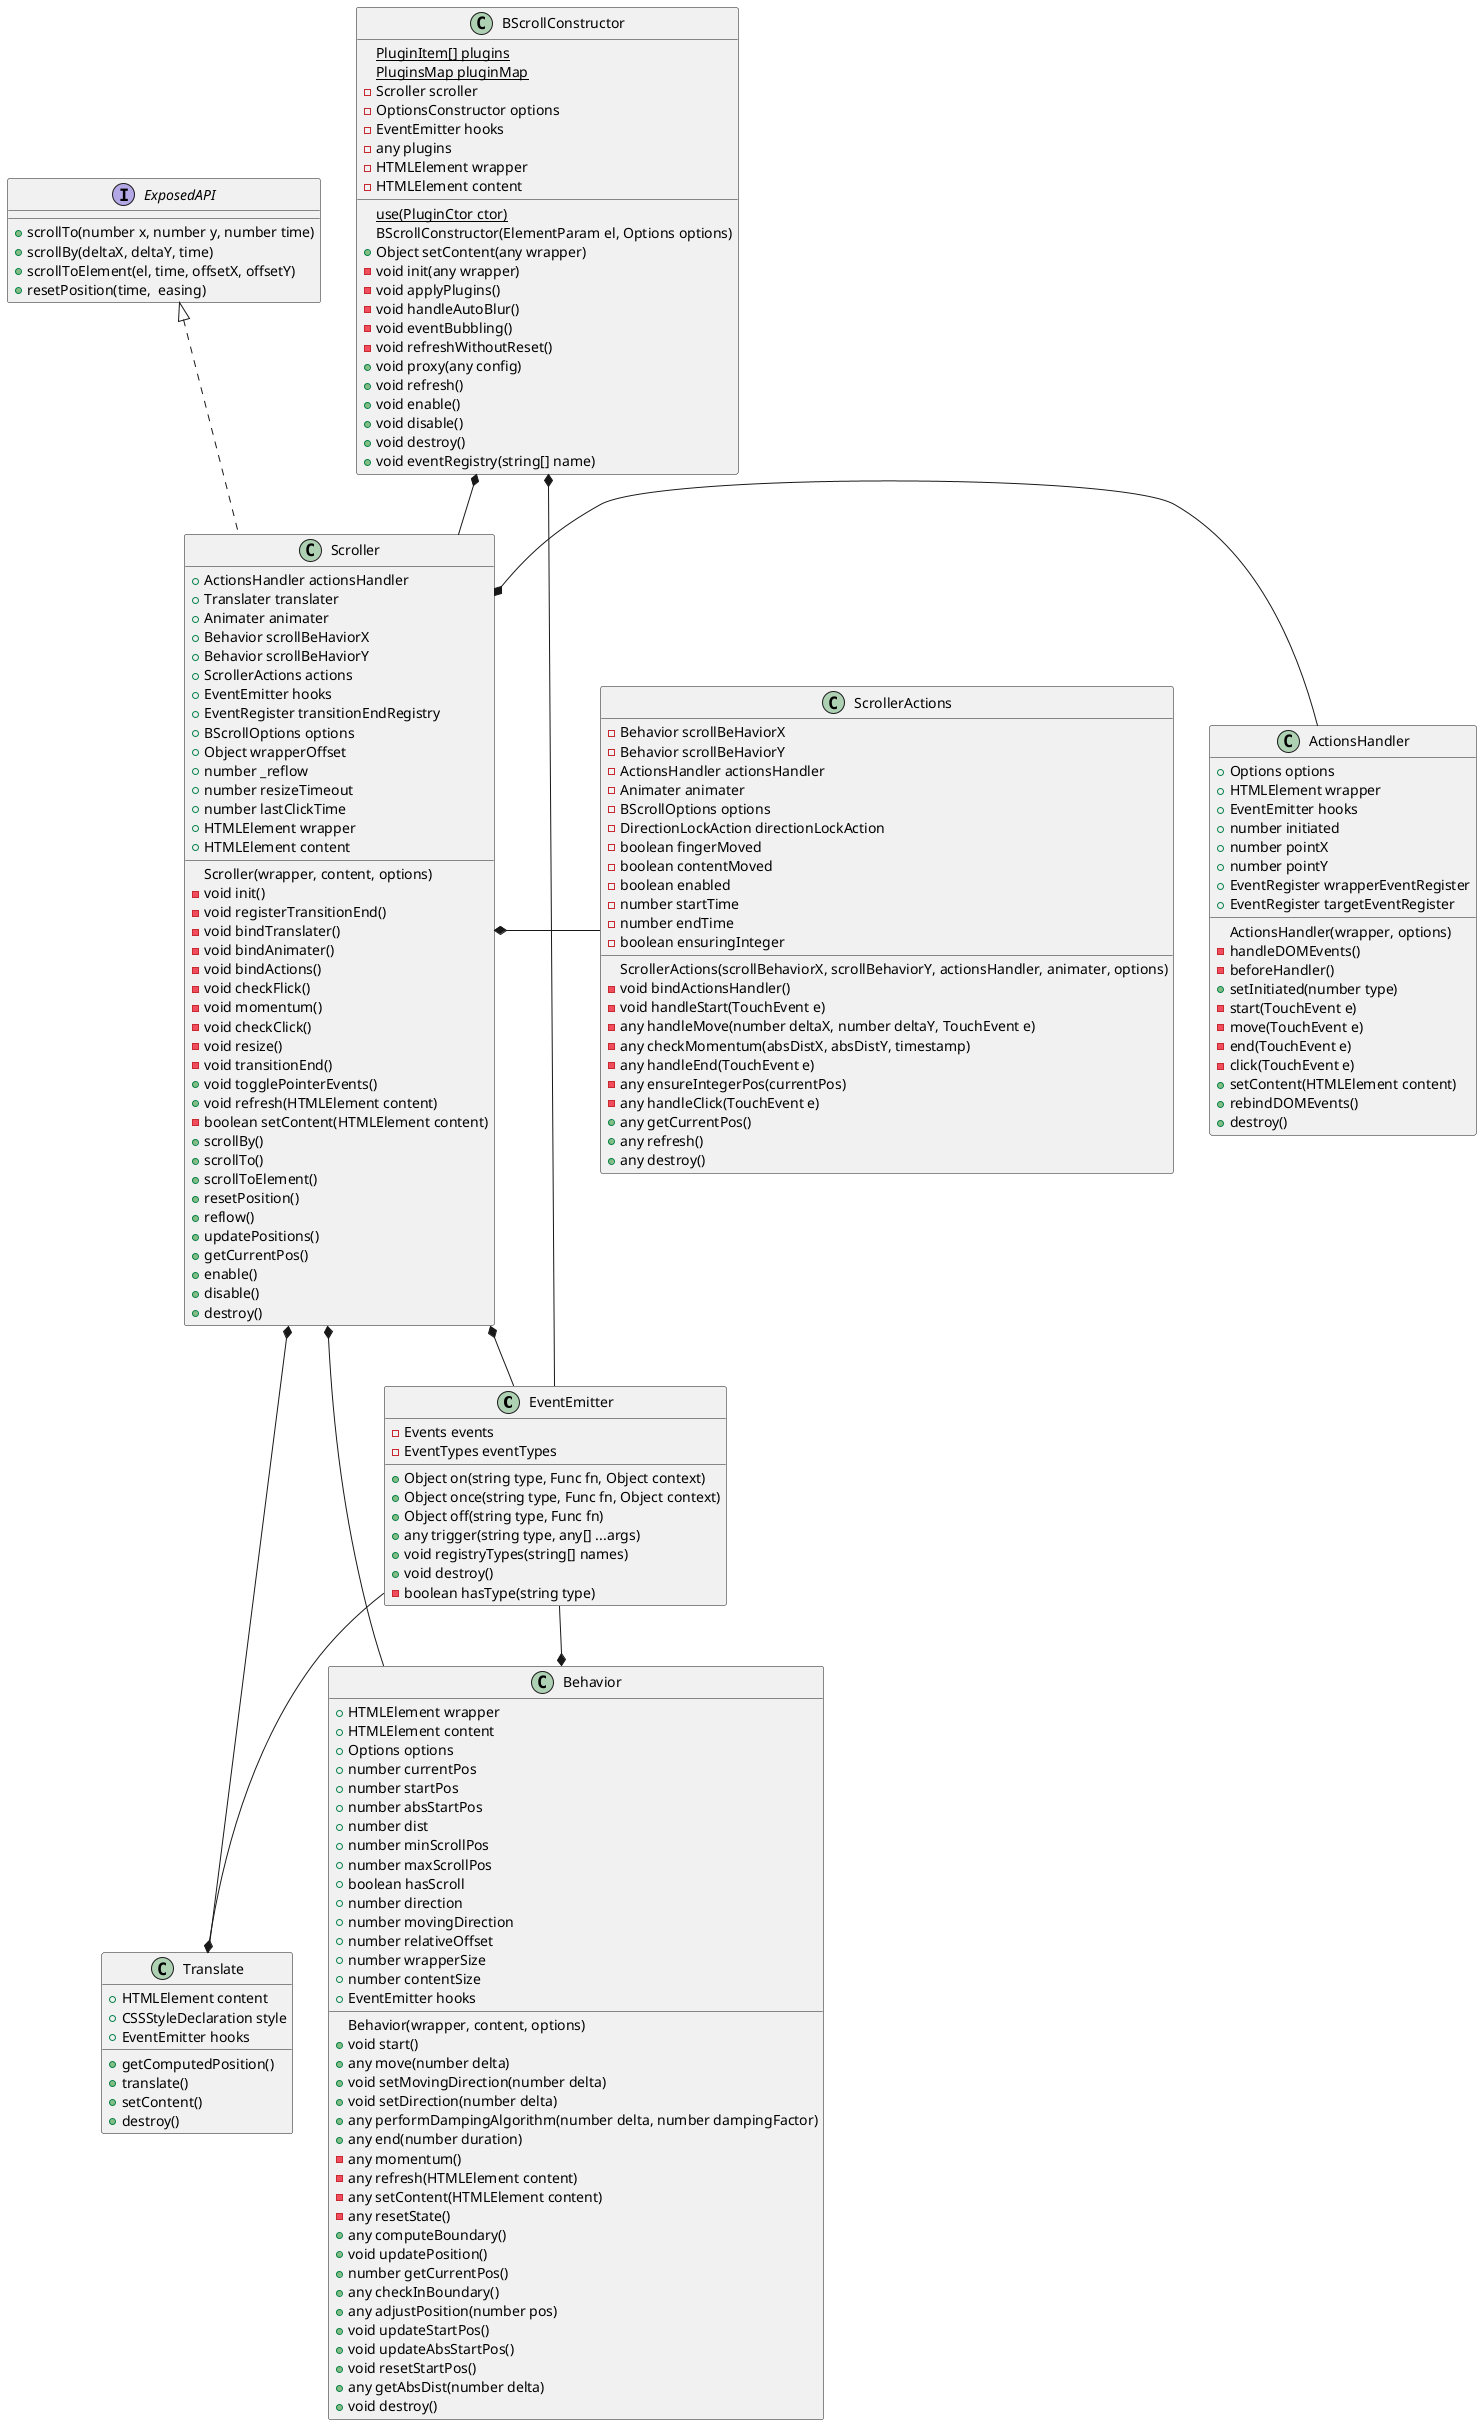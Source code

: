 @startuml BSwiper
    class EventEmitter {
        - Events events
        - EventTypes eventTypes
        + Object on(string type, Func fn, Object context)
        + Object once(string type, Func fn, Object context)
        + Object off(string type, Func fn)
        + any trigger(string type, any[] ...args)
        + void registryTypes(string[] names)
        + void destroy()
        - boolean hasType(string type)
    }
    class Behavior {
        + HTMLElement wrapper
        + HTMLElement content
        + Options options
        + number currentPos
        + number startPos
        + number absStartPos
        + number dist
        + number minScrollPos
        + number maxScrollPos
        + boolean hasScroll
        + number direction
        + number movingDirection
        + number relativeOffset
        + number wrapperSize
        + number contentSize
        + EventEmitter hooks
        Behavior(wrapper, content, options)
        + void start()
        + any move(number delta)
        + void setMovingDirection(number delta)
        + void setDirection(number delta)
        + any performDampingAlgorithm(number delta, number dampingFactor)
        + any end(number duration)
        - any momentum()
        - any refresh(HTMLElement content)
        - any setContent(HTMLElement content)
        - any resetState()
        + any computeBoundary()
        + void updatePosition()
        + number getCurrentPos()
        + any checkInBoundary()
        + any adjustPosition(number pos)
        + void updateStartPos()
        + void updateAbsStartPos()
        + void resetStartPos()
        + any getAbsDist(number delta)
        + void destroy()
    }
    EventEmitter --* Behavior
    class ActionsHandler {
        + Options options
        + HTMLElement wrapper
        + EventEmitter hooks
        + number initiated
        + number pointX
        + number pointY
        + EventRegister wrapperEventRegister
        + EventRegister targetEventRegister
        ActionsHandler(wrapper, options)
        - handleDOMEvents()
        - beforeHandler()
        + setInitiated(number type)
        - start(TouchEvent e)
        - move(TouchEvent e)
        - end(TouchEvent e)
        - click(TouchEvent e)
        + setContent(HTMLElement content)
        + rebindDOMEvents()
        + destroy()
    }
    class Translate {
        + HTMLElement content
        + CSSStyleDeclaration style
        + EventEmitter hooks
        + getComputedPosition()
        + translate()
        + setContent()
        + destroy()
    }
    EventEmitter --* Translate
    class ScrollerActions {
        - Behavior scrollBeHaviorX
        - Behavior scrollBeHaviorY
        - ActionsHandler actionsHandler
        - Animater animater
        - BScrollOptions options
        - DirectionLockAction directionLockAction
        - boolean fingerMoved
        - boolean contentMoved
        - boolean enabled
        - number startTime
        - number endTime
        - boolean ensuringInteger
        ScrollerActions(scrollBehaviorX, scrollBehaviorY, actionsHandler, animater, options)
        - void bindActionsHandler()
        - void handleStart(TouchEvent e)
        - any handleMove(number deltaX, number deltaY, TouchEvent e)
        - any checkMomentum(absDistX, absDistY, timestamp)
        - any handleEnd(TouchEvent e)
        - any ensureIntegerPos(currentPos)
        - any handleClick(TouchEvent e)
        + any getCurrentPos()
        + any refresh()
        + any destroy()
    }
    interface ExposedAPI {
        + scrollTo(number x, number y, number time)
        + scrollBy(deltaX, deltaY, time)
        + scrollToElement(el, time, offsetX, offsetY)
        + resetPosition(time,  easing)
    }
    class Scroller {
        + ActionsHandler actionsHandler
        + Translater translater
        + Animater animater
        + Behavior scrollBeHaviorX
        + Behavior scrollBeHaviorY
        + ScrollerActions actions
        + EventEmitter hooks
        + EventRegister transitionEndRegistry
        + BScrollOptions options
        + Object wrapperOffset
        + number _reflow
        + number resizeTimeout
        + number lastClickTime
        + HTMLElement wrapper
        + HTMLElement content
        Scroller(wrapper, content, options)
        - void init()
        - void registerTransitionEnd()
        - void bindTranslater()
        - void bindAnimater()
        - void bindActions()
        - void checkFlick()
        - void momentum()
        - void checkClick()
        - void resize()
        - void transitionEnd()
        + void togglePointerEvents()
        + void refresh(HTMLElement content)
        - boolean setContent(HTMLElement content)
        + scrollBy()
        + scrollTo()
        + scrollToElement()
        + resetPosition()
        + reflow()
        + updatePositions()
        + getCurrentPos()
        + enable()
        + disable()
        + destroy()
    }
    ExposedAPI <|.. Scroller
    Scroller *-- Behavior
    Scroller *-- EventEmitter
    Scroller *- ActionsHandler
    Scroller *- Translate
    Scroller *- ScrollerActions
    ' 入口
    class BScrollConstructor {
        {static} PluginItem[] plugins
        {static} PluginsMap pluginMap
        - Scroller scroller
        - OptionsConstructor options
        - EventEmitter hooks
        - any plugins
        - HTMLElement wrapper
        - HTMLElement content
        {static} use(PluginCtor ctor)
        BScrollConstructor(ElementParam el, Options options)
        + Object setContent(any wrapper)
        - void init(any wrapper)
        - void applyPlugins()
        - void handleAutoBlur()
        - void eventBubbling()
        - void refreshWithoutReset()
        + void proxy(any config)
        + void refresh()
        + void enable()
        + void disable()
        + void destroy()
        + void eventRegistry(string[] name)
    }
    BScrollConstructor *-- EventEmitter
    BScrollConstructor *-- Scroller
@enduml